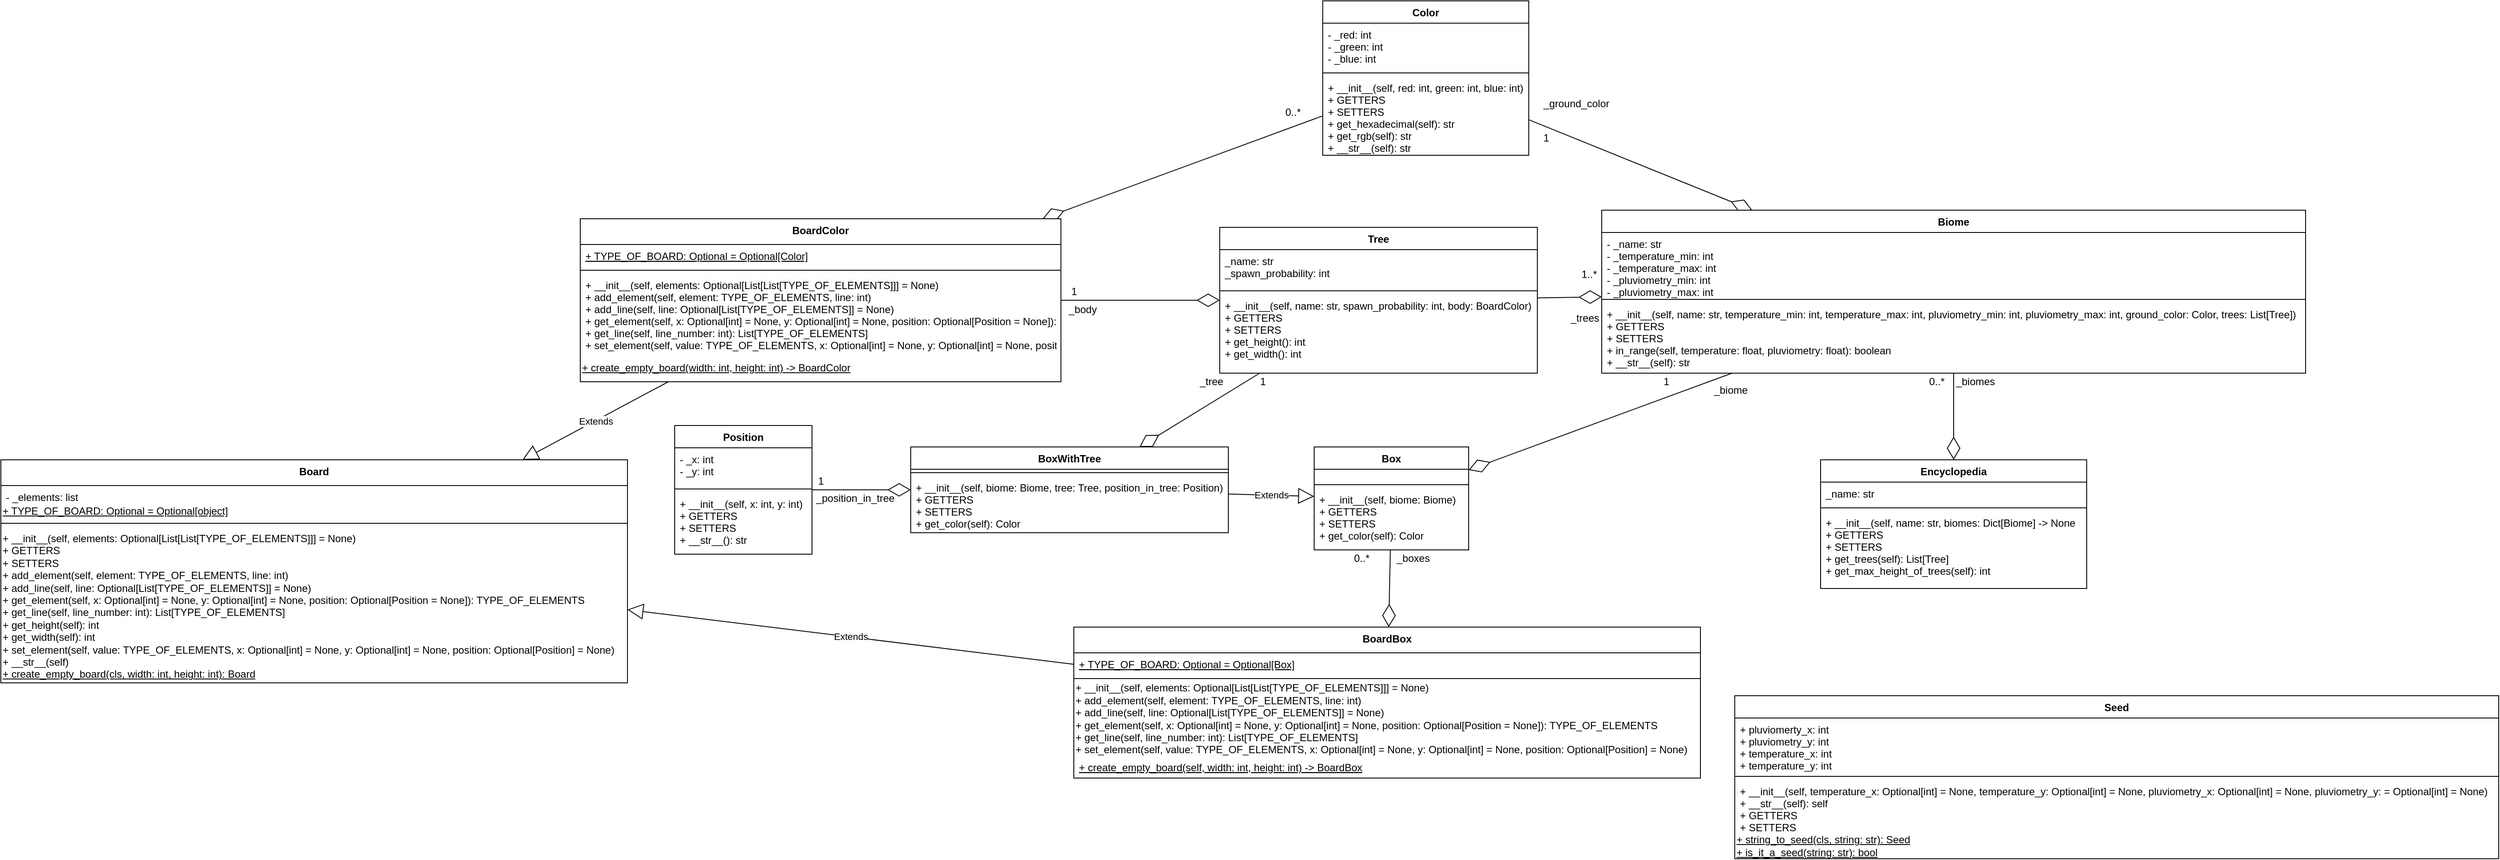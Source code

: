 <mxfile version="13.6.2" type="device"><diagram id="C8whWWGRZkC2s8Ugzqs-" name="Page-1"><mxGraphModel dx="4031" dy="1614" grid="1" gridSize="10" guides="1" tooltips="1" connect="1" arrows="1" fold="1" page="0" pageScale="1" pageWidth="827" pageHeight="1169" math="0" shadow="0"><root><mxCell id="0"/><mxCell id="1" parent="0"/><mxCell id="tSxRDudtPRZctdTpGKeW-9" value="" style="endArrow=diamondThin;endFill=0;endSize=24;html=1;" parent="1" source="tSxRDudtPRZctdTpGKeW-26" target="tSxRDudtPRZctdTpGKeW-5" edge="1"><mxGeometry width="160" relative="1" as="geometry"><mxPoint x="40" y="163.098" as="sourcePoint"/><mxPoint x="80" y="340" as="targetPoint"/></mxGeometry></mxCell><mxCell id="tSxRDudtPRZctdTpGKeW-10" value="1..*" style="text;html=1;align=center;verticalAlign=middle;resizable=0;points=[];autosize=1;" parent="1" vertex="1"><mxGeometry x="145" y="149" width="30" height="20" as="geometry"/></mxCell><mxCell id="tSxRDudtPRZctdTpGKeW-11" value="_trees" style="text;html=1;align=center;verticalAlign=middle;resizable=0;points=[];autosize=1;" parent="1" vertex="1"><mxGeometry x="130" y="200" width="50" height="20" as="geometry"/></mxCell><mxCell id="tSxRDudtPRZctdTpGKeW-19" value="" style="endArrow=diamondThin;endFill=0;endSize=24;html=1;" parent="1" source="tSxRDudtPRZctdTpGKeW-5" target="tSxRDudtPRZctdTpGKeW-12" edge="1"><mxGeometry width="160" relative="1" as="geometry"><mxPoint x="180" y="309.998" as="sourcePoint"/><mxPoint x="340" y="311.949" as="targetPoint"/></mxGeometry></mxCell><mxCell id="tSxRDudtPRZctdTpGKeW-20" value="_biomes" style="text;html=1;align=center;verticalAlign=middle;resizable=0;points=[];autosize=1;" parent="1" vertex="1"><mxGeometry x="580" y="274" width="60" height="20" as="geometry"/></mxCell><mxCell id="tSxRDudtPRZctdTpGKeW-21" value="0..*" style="text;html=1;align=center;verticalAlign=middle;resizable=0;points=[];autosize=1;" parent="1" vertex="1"><mxGeometry x="550" y="274" width="30" height="20" as="geometry"/></mxCell><mxCell id="tSxRDudtPRZctdTpGKeW-34" value="" style="endArrow=diamondThin;endFill=0;endSize=24;html=1;" parent="1" source="tSxRDudtPRZctdTpGKeW-30" target="tSxRDudtPRZctdTpGKeW-5" edge="1"><mxGeometry width="160" relative="1" as="geometry"><mxPoint x="10" y="70" as="sourcePoint"/><mxPoint x="170" y="70" as="targetPoint"/></mxGeometry></mxCell><mxCell id="tSxRDudtPRZctdTpGKeW-35" value="_ground_color" style="text;html=1;align=center;verticalAlign=middle;resizable=0;points=[];autosize=1;" parent="1" vertex="1"><mxGeometry x="100" y="-50" width="90" height="20" as="geometry"/></mxCell><mxCell id="tSxRDudtPRZctdTpGKeW-36" value="1" style="text;html=1;align=center;verticalAlign=middle;resizable=0;points=[];autosize=1;" parent="1" vertex="1"><mxGeometry x="100" y="-10" width="20" height="20" as="geometry"/></mxCell><mxCell id="tSxRDudtPRZctdTpGKeW-37" value="" style="endArrow=diamondThin;endFill=0;endSize=24;html=1;" parent="1" source="tSxRDudtPRZctdTpGKeW-30" target="xJdrUhEiBWuhwlC6Hji2-2" edge="1"><mxGeometry width="160" relative="1" as="geometry"><mxPoint x="30" y="90" as="sourcePoint"/><mxPoint x="190" y="90" as="targetPoint"/></mxGeometry></mxCell><mxCell id="tSxRDudtPRZctdTpGKeW-38" value="_body" style="text;html=1;align=center;verticalAlign=middle;resizable=0;points=[];autosize=1;" parent="1" vertex="1"><mxGeometry x="-455" y="190" width="50" height="20" as="geometry"/></mxCell><mxCell id="tSxRDudtPRZctdTpGKeW-39" value="0..*" style="text;html=1;align=center;verticalAlign=middle;resizable=0;points=[];autosize=1;" parent="1" vertex="1"><mxGeometry x="-200" y="-40" width="30" height="20" as="geometry"/></mxCell><mxCell id="tSxRDudtPRZctdTpGKeW-40" value="" style="endArrow=diamondThin;endFill=0;endSize=24;html=1;" parent="1" source="tSxRDudtPRZctdTpGKeW-5" target="tSxRDudtPRZctdTpGKeW-22" edge="1"><mxGeometry width="160" relative="1" as="geometry"><mxPoint x="65" y="290" as="sourcePoint"/><mxPoint x="225" y="290" as="targetPoint"/></mxGeometry></mxCell><mxCell id="tSxRDudtPRZctdTpGKeW-41" value="_biome" style="text;html=1;align=center;verticalAlign=middle;resizable=0;points=[];autosize=1;" parent="1" vertex="1"><mxGeometry x="300" y="284" width="50" height="20" as="geometry"/></mxCell><mxCell id="tSxRDudtPRZctdTpGKeW-42" value="1" style="text;html=1;align=center;verticalAlign=middle;resizable=0;points=[];autosize=1;" parent="1" vertex="1"><mxGeometry x="240" y="274" width="20" height="20" as="geometry"/></mxCell><mxCell id="tSxRDudtPRZctdTpGKeW-43" value="" style="endArrow=diamondThin;endFill=0;endSize=24;html=1;" parent="1" source="tSxRDudtPRZctdTpGKeW-26" target="kUHXdceBuxzBcF5JBVnF-21" edge="1"><mxGeometry width="160" relative="1" as="geometry"><mxPoint x="120" y="290" as="sourcePoint"/><mxPoint x="280" y="290" as="targetPoint"/></mxGeometry></mxCell><mxCell id="tSxRDudtPRZctdTpGKeW-44" value="_tree" style="text;html=1;align=center;verticalAlign=middle;resizable=0;points=[];autosize=1;" parent="1" vertex="1"><mxGeometry x="-300" y="274" width="40" height="20" as="geometry"/></mxCell><mxCell id="tSxRDudtPRZctdTpGKeW-45" value="1" style="text;html=1;align=center;verticalAlign=middle;resizable=0;points=[];autosize=1;" parent="1" vertex="1"><mxGeometry x="-230" y="274" width="20" height="20" as="geometry"/></mxCell><mxCell id="zA5OHEeaOckEQdmFBA_A-12" value="" style="endArrow=diamondThin;endFill=0;endSize=24;html=1;" parent="1" source="tSxRDudtPRZctdTpGKeW-22" target="zA5OHEeaOckEQdmFBA_A-1" edge="1"><mxGeometry width="160" relative="1" as="geometry"><mxPoint x="-130" y="620" as="sourcePoint"/><mxPoint x="-60" y="640" as="targetPoint"/></mxGeometry></mxCell><mxCell id="2" value="_boxes" style="text;html=1;align=center;verticalAlign=middle;resizable=0;points=[];autosize=1;" parent="1" vertex="1"><mxGeometry x="-70" y="480" width="50" height="20" as="geometry"/></mxCell><mxCell id="zA5OHEeaOckEQdmFBA_A-13" value="0..*" style="text;html=1;align=center;verticalAlign=middle;resizable=0;points=[];autosize=1;" parent="1" vertex="1"><mxGeometry x="-120" y="480" width="30" height="20" as="geometry"/></mxCell><mxCell id="kUHXdceBuxzBcF5JBVnF-20" value="Extends" style="endArrow=block;endSize=16;endFill=0;html=1;" parent="1" source="zA5OHEeaOckEQdmFBA_A-1" target="kUHXdceBuxzBcF5JBVnF-16" edge="1"><mxGeometry width="160" relative="1" as="geometry"><mxPoint x="-430" y="564.66" as="sourcePoint"/><mxPoint x="-270" y="564.66" as="targetPoint"/></mxGeometry></mxCell><mxCell id="kUHXdceBuxzBcF5JBVnF-25" value="Extends" style="endArrow=block;endSize=16;endFill=0;html=1;" parent="1" source="kUHXdceBuxzBcF5JBVnF-21" target="tSxRDudtPRZctdTpGKeW-22" edge="1"><mxGeometry width="160" relative="1" as="geometry"><mxPoint x="-40" y="530" as="sourcePoint"/><mxPoint x="120" y="530" as="targetPoint"/></mxGeometry></mxCell><mxCell id="xJdrUhEiBWuhwlC6Hji2-6" value="" style="endArrow=diamondThin;endFill=0;endSize=24;html=1;" parent="1" source="xJdrUhEiBWuhwlC6Hji2-2" target="tSxRDudtPRZctdTpGKeW-26" edge="1"><mxGeometry width="160" relative="1" as="geometry"><mxPoint x="-380" y="333.905" as="sourcePoint"/><mxPoint x="-220" y="330.002" as="targetPoint"/></mxGeometry></mxCell><mxCell id="xJdrUhEiBWuhwlC6Hji2-7" value="1" style="text;html=1;align=center;verticalAlign=middle;resizable=0;points=[];autosize=1;" parent="1" vertex="1"><mxGeometry x="-450" y="169" width="20" height="20" as="geometry"/></mxCell><mxCell id="ZjR4sVKAZGM08cdeTKeb-2" value="Extends" style="endArrow=block;endSize=16;endFill=0;html=1;" parent="1" source="xJdrUhEiBWuhwlC6Hji2-2" target="kUHXdceBuxzBcF5JBVnF-16" edge="1"><mxGeometry width="160" relative="1" as="geometry"><mxPoint x="-660" y="315.997" as="sourcePoint"/><mxPoint x="-1020" y="251.997" as="targetPoint"/></mxGeometry></mxCell><mxCell id="tSxRDudtPRZctdTpGKeW-22" value="Box" style="swimlane;fontStyle=1;align=center;verticalAlign=top;childLayout=stackLayout;horizontal=1;startSize=26;horizontalStack=0;resizeParent=1;resizeParentMax=0;resizeLast=0;collapsible=1;marginBottom=0;" parent="1" vertex="1"><mxGeometry x="-160" y="360" width="180" height="120" as="geometry"/></mxCell><mxCell id="tSxRDudtPRZctdTpGKeW-23" value="&#10;" style="text;strokeColor=none;fillColor=none;align=left;verticalAlign=top;spacingLeft=4;spacingRight=4;overflow=hidden;rotatable=0;points=[[0,0.5],[1,0.5]];portConstraint=eastwest;" parent="tSxRDudtPRZctdTpGKeW-22" vertex="1"><mxGeometry y="26" width="180" height="14" as="geometry"/></mxCell><mxCell id="tSxRDudtPRZctdTpGKeW-24" value="" style="line;strokeWidth=1;fillColor=none;align=left;verticalAlign=middle;spacingTop=-1;spacingLeft=3;spacingRight=3;rotatable=0;labelPosition=right;points=[];portConstraint=eastwest;" parent="tSxRDudtPRZctdTpGKeW-22" vertex="1"><mxGeometry y="40" width="180" height="8" as="geometry"/></mxCell><mxCell id="tSxRDudtPRZctdTpGKeW-25" value="+ __init__(self, biome: Biome)&#10;+ GETTERS&#10;+ SETTERS&#10;+ get_color(self): Color" style="text;strokeColor=none;fillColor=none;align=left;verticalAlign=top;spacingLeft=4;spacingRight=4;overflow=hidden;rotatable=0;points=[[0,0.5],[1,0.5]];portConstraint=eastwest;" parent="tSxRDudtPRZctdTpGKeW-22" vertex="1"><mxGeometry y="48" width="180" height="72" as="geometry"/></mxCell><mxCell id="_piUrLG7zyeL2lo5E84F-3" value="" style="endArrow=diamondThin;endFill=0;endSize=24;html=1;" parent="1" source="CmqtOhDd9aw_pAKIg9Tn-6" target="kUHXdceBuxzBcF5JBVnF-21" edge="1"><mxGeometry width="160" relative="1" as="geometry"><mxPoint x="-750" y="416.338" as="sourcePoint"/><mxPoint x="440" y="780.273" as="targetPoint"/></mxGeometry></mxCell><mxCell id="_piUrLG7zyeL2lo5E84F-4" value="_position_in_tree" style="text;html=1;align=center;verticalAlign=middle;resizable=0;points=[];autosize=1;" parent="1" vertex="1"><mxGeometry x="-750" y="410" width="110" height="20" as="geometry"/></mxCell><mxCell id="_piUrLG7zyeL2lo5E84F-5" value="1" style="text;html=1;align=center;verticalAlign=middle;resizable=0;points=[];autosize=1;" parent="1" vertex="1"><mxGeometry x="-745" y="390" width="20" height="20" as="geometry"/></mxCell><mxCell id="kUHXdceBuxzBcF5JBVnF-16" value="Board" style="swimlane;fontStyle=1;align=center;verticalAlign=top;childLayout=stackLayout;horizontal=1;startSize=30;horizontalStack=0;resizeParent=1;resizeParentMax=0;resizeLast=0;collapsible=1;marginBottom=0;" parent="1" vertex="1"><mxGeometry x="-1690" y="375" width="730" height="260" as="geometry"/></mxCell><mxCell id="kUHXdceBuxzBcF5JBVnF-17" value="- _elements: list&#10;" style="text;strokeColor=none;fillColor=none;align=left;verticalAlign=top;spacingLeft=4;spacingRight=4;overflow=hidden;rotatable=0;points=[[0,0.5],[1,0.5]];portConstraint=eastwest;" parent="kUHXdceBuxzBcF5JBVnF-16" vertex="1"><mxGeometry y="30" width="730" height="20" as="geometry"/></mxCell><mxCell id="0BPkuEDEZoVlZgNwRE2_-3" value="&lt;span&gt;&lt;u&gt;+ TYPE_OF_BOARD: Optional = Optional[object]&lt;/u&gt;&lt;/span&gt;" style="text;html=1;strokeColor=none;fillColor=none;align=left;verticalAlign=middle;whiteSpace=wrap;rounded=0;" parent="kUHXdceBuxzBcF5JBVnF-16" vertex="1"><mxGeometry y="50" width="730" height="20" as="geometry"/></mxCell><mxCell id="kUHXdceBuxzBcF5JBVnF-18" value="" style="line;strokeWidth=1;fillColor=none;align=left;verticalAlign=middle;spacingTop=-1;spacingLeft=3;spacingRight=3;rotatable=0;labelPosition=right;points=[];portConstraint=eastwest;" parent="kUHXdceBuxzBcF5JBVnF-16" vertex="1"><mxGeometry y="70" width="730" height="8" as="geometry"/></mxCell><mxCell id="0BPkuEDEZoVlZgNwRE2_-6" value="&lt;div&gt;+ __init__(self, elements: Optional[List[List[TYPE_OF_ELEMENTS]]] = None)&lt;/div&gt;&lt;div&gt;+ GETTERS&lt;/div&gt;&lt;div&gt;+ SETTERS&lt;/div&gt;&lt;div&gt;+ add_element(self, element: TYPE_OF_ELEMENTS, line: int)&lt;/div&gt;&lt;div&gt;+ add_line(self, line: Optional[List[TYPE_OF_ELEMENTS]] = None)&lt;/div&gt;&lt;div&gt;+ get_element(self, x: Optional[int] = None, y: Optional[int] = None, position: Optional[Position = None]): TYPE_OF_ELEMENTS&lt;/div&gt;&lt;div&gt;+ get_line(self, line_number: int): List[TYPE_OF_ELEMENTS]&lt;/div&gt;&lt;div&gt;+ get_height(self): int&lt;/div&gt;&lt;div&gt;+ get_width(self): int&lt;/div&gt;&lt;div&gt;+ set_element(self, value: TYPE_OF_ELEMENTS, x: Optional[int] = None, y: Optional[int] = None, position: Optional[Position] = None)&lt;/div&gt;&lt;div&gt;+ __str__(self)&lt;/div&gt;" style="text;whiteSpace=wrap;html=1;" parent="kUHXdceBuxzBcF5JBVnF-16" vertex="1"><mxGeometry y="78" width="730" height="162" as="geometry"/></mxCell><mxCell id="0BPkuEDEZoVlZgNwRE2_-5" value="&lt;span&gt;&lt;u&gt;+ create_empty_board(cls, width: int, height: int): Board&lt;/u&gt;&lt;/span&gt;" style="text;html=1;strokeColor=none;fillColor=none;align=left;verticalAlign=middle;whiteSpace=wrap;rounded=0;" parent="kUHXdceBuxzBcF5JBVnF-16" vertex="1"><mxGeometry y="240" width="730" height="20" as="geometry"/></mxCell><mxCell id="kUHXdceBuxzBcF5JBVnF-21" value="BoxWithTree" style="swimlane;fontStyle=1;align=center;verticalAlign=top;childLayout=stackLayout;horizontal=1;startSize=26;horizontalStack=0;resizeParent=1;resizeParentMax=0;resizeLast=0;collapsible=1;marginBottom=0;" parent="1" vertex="1"><mxGeometry x="-630" y="360" width="370" height="100" as="geometry"/></mxCell><mxCell id="kUHXdceBuxzBcF5JBVnF-23" value="" style="line;strokeWidth=1;fillColor=none;align=left;verticalAlign=middle;spacingTop=-1;spacingLeft=3;spacingRight=3;rotatable=0;labelPosition=right;points=[];portConstraint=eastwest;" parent="kUHXdceBuxzBcF5JBVnF-21" vertex="1"><mxGeometry y="26" width="370" height="8" as="geometry"/></mxCell><mxCell id="kUHXdceBuxzBcF5JBVnF-24" value="+ __init__(self, biome: Biome, tree: Tree, position_in_tree: Position)&#10;+ GETTERS&#10;+ SETTERS&#10;+ get_color(self): Color" style="text;strokeColor=none;fillColor=none;align=left;verticalAlign=top;spacingLeft=4;spacingRight=4;overflow=hidden;rotatable=0;points=[[0,0.5],[1,0.5]];portConstraint=eastwest;" parent="kUHXdceBuxzBcF5JBVnF-21" vertex="1"><mxGeometry y="34" width="370" height="66" as="geometry"/></mxCell><mxCell id="_piUrLG7zyeL2lo5E84F-12" value="Seed" style="swimlane;fontStyle=1;align=center;verticalAlign=top;childLayout=stackLayout;horizontal=1;startSize=26;horizontalStack=0;resizeParent=1;resizeParentMax=0;resizeLast=0;collapsible=1;marginBottom=0;" parent="1" vertex="1"><mxGeometry x="330" y="650" width="890" height="190" as="geometry"/></mxCell><mxCell id="_piUrLG7zyeL2lo5E84F-13" value="+ pluviomerty_x: int&#10;+ pluviometry_y: int&#10;+ temperature_x: int&#10;+ temperature_y: int" style="text;strokeColor=none;fillColor=none;align=left;verticalAlign=top;spacingLeft=4;spacingRight=4;overflow=hidden;rotatable=0;points=[[0,0.5],[1,0.5]];portConstraint=eastwest;" parent="_piUrLG7zyeL2lo5E84F-12" vertex="1"><mxGeometry y="26" width="890" height="64" as="geometry"/></mxCell><mxCell id="_piUrLG7zyeL2lo5E84F-14" value="" style="line;strokeWidth=1;fillColor=none;align=left;verticalAlign=middle;spacingTop=-1;spacingLeft=3;spacingRight=3;rotatable=0;labelPosition=right;points=[];portConstraint=eastwest;" parent="_piUrLG7zyeL2lo5E84F-12" vertex="1"><mxGeometry y="90" width="890" height="8" as="geometry"/></mxCell><mxCell id="_piUrLG7zyeL2lo5E84F-15" value="+ __init__(self, temperature_x: Optional[int] = None, temperature_y: Optional[int] = None, pluviometry_x: Optional[int] = None, pluviometry_y: = Optional[int] = None)&#10;+ __str__(self): self&#10;+ GETTERS&#10;+ SETTERS&#10;" style="text;strokeColor=none;fillColor=none;align=left;verticalAlign=top;spacingLeft=4;spacingRight=4;overflow=hidden;rotatable=0;points=[[0,0.5],[1,0.5]];portConstraint=eastwest;" parent="_piUrLG7zyeL2lo5E84F-12" vertex="1"><mxGeometry y="98" width="890" height="62" as="geometry"/></mxCell><mxCell id="_piUrLG7zyeL2lo5E84F-16" value="&lt;u&gt;+ string_to_seed(cls, string: str): Seed&lt;br&gt;&lt;div&gt;&lt;u&gt;+ is_it_a_seed(string: str): bool&lt;/u&gt;&lt;/div&gt;&lt;/u&gt;" style="text;html=1;align=left;verticalAlign=middle;resizable=0;points=[];autosize=1;" parent="_piUrLG7zyeL2lo5E84F-12" vertex="1"><mxGeometry y="160" width="890" height="30" as="geometry"/></mxCell><mxCell id="tSxRDudtPRZctdTpGKeW-26" value="Tree" style="swimlane;fontStyle=1;align=center;verticalAlign=top;childLayout=stackLayout;horizontal=1;startSize=26;horizontalStack=0;resizeParent=1;resizeParentMax=0;resizeLast=0;collapsible=1;marginBottom=0;" parent="1" vertex="1"><mxGeometry x="-270" y="104" width="370" height="170" as="geometry"/></mxCell><mxCell id="tSxRDudtPRZctdTpGKeW-27" value="_name: str&#10;_spawn_probability: int" style="text;strokeColor=none;fillColor=none;align=left;verticalAlign=top;spacingLeft=4;spacingRight=4;overflow=hidden;rotatable=0;points=[[0,0.5],[1,0.5]];portConstraint=eastwest;" parent="tSxRDudtPRZctdTpGKeW-26" vertex="1"><mxGeometry y="26" width="370" height="44" as="geometry"/></mxCell><mxCell id="tSxRDudtPRZctdTpGKeW-28" value="" style="line;strokeWidth=1;fillColor=none;align=left;verticalAlign=middle;spacingTop=-1;spacingLeft=3;spacingRight=3;rotatable=0;labelPosition=right;points=[];portConstraint=eastwest;" parent="tSxRDudtPRZctdTpGKeW-26" vertex="1"><mxGeometry y="70" width="370" height="8" as="geometry"/></mxCell><mxCell id="tSxRDudtPRZctdTpGKeW-29" value="+ __init__(self, name: str, spawn_probability: int, body: BoardColor)&#10;+ GETTERS&#10;+ SETTERS&#10;+ get_height(): int&#10;+ get_width(): int&#10;" style="text;strokeColor=none;fillColor=none;align=left;verticalAlign=top;spacingLeft=4;spacingRight=4;overflow=hidden;rotatable=0;points=[[0,0.5],[1,0.5]];portConstraint=eastwest;" parent="tSxRDudtPRZctdTpGKeW-26" vertex="1"><mxGeometry y="78" width="370" height="92" as="geometry"/></mxCell><mxCell id="tSxRDudtPRZctdTpGKeW-12" value="Encyclopedia" style="swimlane;fontStyle=1;align=center;verticalAlign=top;childLayout=stackLayout;horizontal=1;startSize=26;horizontalStack=0;resizeParent=1;resizeParentMax=0;resizeLast=0;collapsible=1;marginBottom=0;" parent="1" vertex="1"><mxGeometry x="430" y="375" width="310" height="150" as="geometry"/></mxCell><mxCell id="tSxRDudtPRZctdTpGKeW-13" value="_name: str" style="text;strokeColor=none;fillColor=none;align=left;verticalAlign=top;spacingLeft=4;spacingRight=4;overflow=hidden;rotatable=0;points=[[0,0.5],[1,0.5]];portConstraint=eastwest;" parent="tSxRDudtPRZctdTpGKeW-12" vertex="1"><mxGeometry y="26" width="310" height="26" as="geometry"/></mxCell><mxCell id="tSxRDudtPRZctdTpGKeW-14" value="" style="line;strokeWidth=1;fillColor=none;align=left;verticalAlign=middle;spacingTop=-1;spacingLeft=3;spacingRight=3;rotatable=0;labelPosition=right;points=[];portConstraint=eastwest;" parent="tSxRDudtPRZctdTpGKeW-12" vertex="1"><mxGeometry y="52" width="310" height="8" as="geometry"/></mxCell><mxCell id="tSxRDudtPRZctdTpGKeW-15" value="+ __init__(self, name: str, biomes: Dict[Biome] -&gt; None&#10;+ GETTERS&#10;+ SETTERS&#10;+ get_trees(self): List[Tree]&#10;+ get_max_height_of_trees(self): int&#10;&#10;" style="text;strokeColor=none;fillColor=none;align=left;verticalAlign=top;spacingLeft=4;spacingRight=4;overflow=hidden;rotatable=0;points=[[0,0.5],[1,0.5]];portConstraint=eastwest;" parent="tSxRDudtPRZctdTpGKeW-12" vertex="1"><mxGeometry y="60" width="310" height="90" as="geometry"/></mxCell><mxCell id="CmqtOhDd9aw_pAKIg9Tn-6" value="Position" style="swimlane;fontStyle=1;align=center;verticalAlign=top;childLayout=stackLayout;horizontal=1;startSize=26;horizontalStack=0;resizeParent=1;resizeParentMax=0;resizeLast=0;collapsible=1;marginBottom=0;" parent="1" vertex="1"><mxGeometry x="-905" y="335" width="160" height="150" as="geometry"/></mxCell><mxCell id="CmqtOhDd9aw_pAKIg9Tn-7" value="- _x: int&#10;- _y: int&#10;" style="text;strokeColor=none;fillColor=none;align=left;verticalAlign=top;spacingLeft=4;spacingRight=4;overflow=hidden;rotatable=0;points=[[0,0.5],[1,0.5]];portConstraint=eastwest;" parent="CmqtOhDd9aw_pAKIg9Tn-6" vertex="1"><mxGeometry y="26" width="160" height="44" as="geometry"/></mxCell><mxCell id="CmqtOhDd9aw_pAKIg9Tn-8" value="" style="line;strokeWidth=1;fillColor=none;align=left;verticalAlign=middle;spacingTop=-1;spacingLeft=3;spacingRight=3;rotatable=0;labelPosition=right;points=[];portConstraint=eastwest;" parent="CmqtOhDd9aw_pAKIg9Tn-6" vertex="1"><mxGeometry y="70" width="160" height="8" as="geometry"/></mxCell><mxCell id="CmqtOhDd9aw_pAKIg9Tn-9" value="+ __init__(self, x: int, y: int)&#10;+ GETTERS&#10;+ SETTERS&#10;+ __str__(): str" style="text;strokeColor=none;fillColor=none;align=left;verticalAlign=top;spacingLeft=4;spacingRight=4;overflow=hidden;rotatable=0;points=[[0,0.5],[1,0.5]];portConstraint=eastwest;" parent="CmqtOhDd9aw_pAKIg9Tn-6" vertex="1"><mxGeometry y="78" width="160" height="72" as="geometry"/></mxCell><mxCell id="tSxRDudtPRZctdTpGKeW-5" value="Biome" style="swimlane;fontStyle=1;align=center;verticalAlign=top;childLayout=stackLayout;horizontal=1;startSize=26;horizontalStack=0;resizeParent=1;resizeParentMax=0;resizeLast=0;collapsible=1;marginBottom=0;" parent="1" vertex="1"><mxGeometry x="175" y="84" width="820" height="190" as="geometry"><mxRectangle x="190" y="84" width="70" height="26" as="alternateBounds"/></mxGeometry></mxCell><mxCell id="tSxRDudtPRZctdTpGKeW-6" value="- _name: str&#10;- _temperature_min: int&#10;- _temperature_max: int&#10;- _pluviometry_min: int&#10;- _pluviometry_max: int" style="text;strokeColor=none;fillColor=none;align=left;verticalAlign=top;spacingLeft=4;spacingRight=4;overflow=hidden;rotatable=0;points=[[0,0.5],[1,0.5]];portConstraint=eastwest;" parent="tSxRDudtPRZctdTpGKeW-5" vertex="1"><mxGeometry y="26" width="820" height="74" as="geometry"/></mxCell><mxCell id="tSxRDudtPRZctdTpGKeW-7" value="" style="line;strokeWidth=1;fillColor=none;align=left;verticalAlign=middle;spacingTop=-1;spacingLeft=3;spacingRight=3;rotatable=0;labelPosition=right;points=[];portConstraint=eastwest;" parent="tSxRDudtPRZctdTpGKeW-5" vertex="1"><mxGeometry y="100" width="820" height="8" as="geometry"/></mxCell><mxCell id="tSxRDudtPRZctdTpGKeW-8" value="+ __init__(self, name: str, temperature_min: int, temperature_max: int, pluviometry_min: int, pluviometry_max: int, ground_color: Color, trees: List[Tree])&#10;+ GETTERS&#10;+ SETTERS&#10;+ in_range(self, temperature: float, pluviometry: float): boolean&#10;+ __str__(self): str&#10;" style="text;strokeColor=none;fillColor=none;align=left;verticalAlign=top;spacingLeft=4;spacingRight=4;overflow=hidden;rotatable=0;points=[[0,0.5],[1,0.5]];portConstraint=eastwest;" parent="tSxRDudtPRZctdTpGKeW-5" vertex="1"><mxGeometry y="108" width="820" height="82" as="geometry"/></mxCell><mxCell id="tSxRDudtPRZctdTpGKeW-30" value="Color" style="swimlane;fontStyle=1;align=center;verticalAlign=top;childLayout=stackLayout;horizontal=1;startSize=26;horizontalStack=0;resizeParent=1;resizeParentMax=0;resizeLast=0;collapsible=1;marginBottom=0;" parent="1" vertex="1"><mxGeometry x="-150" y="-160" width="240" height="180" as="geometry"/></mxCell><mxCell id="tSxRDudtPRZctdTpGKeW-31" value="- _red: int&#10;- _green: int&#10;- _blue: int&#10;" style="text;strokeColor=none;fillColor=none;align=left;verticalAlign=top;spacingLeft=4;spacingRight=4;overflow=hidden;rotatable=0;points=[[0,0.5],[1,0.5]];portConstraint=eastwest;" parent="tSxRDudtPRZctdTpGKeW-30" vertex="1"><mxGeometry y="26" width="240" height="54" as="geometry"/></mxCell><mxCell id="tSxRDudtPRZctdTpGKeW-32" value="" style="line;strokeWidth=1;fillColor=none;align=left;verticalAlign=middle;spacingTop=-1;spacingLeft=3;spacingRight=3;rotatable=0;labelPosition=right;points=[];portConstraint=eastwest;" parent="tSxRDudtPRZctdTpGKeW-30" vertex="1"><mxGeometry y="80" width="240" height="8" as="geometry"/></mxCell><mxCell id="tSxRDudtPRZctdTpGKeW-33" value="+ __init__(self, red: int, green: int, blue: int)&#10;+ GETTERS&#10;+ SETTERS&#10;+ get_hexadecimal(self): str&#10;+ get_rgb(self): str&#10;+ __str__(self): str&#10;" style="text;strokeColor=none;fillColor=none;align=left;verticalAlign=top;spacingLeft=4;spacingRight=4;overflow=hidden;rotatable=0;points=[[0,0.5],[1,0.5]];portConstraint=eastwest;" parent="tSxRDudtPRZctdTpGKeW-30" vertex="1"><mxGeometry y="88" width="240" height="92" as="geometry"/></mxCell><mxCell id="zA5OHEeaOckEQdmFBA_A-1" value="BoardBox" style="swimlane;fontStyle=1;align=center;verticalAlign=top;childLayout=stackLayout;horizontal=1;startSize=30;horizontalStack=0;resizeParent=1;resizeParentMax=0;resizeLast=0;collapsible=1;marginBottom=0;" parent="1" vertex="1"><mxGeometry x="-440" y="570" width="730" height="176" as="geometry"/></mxCell><mxCell id="zA5OHEeaOckEQdmFBA_A-2" value="+ TYPE_OF_BOARD: Optional = Optional[Box]" style="text;strokeColor=none;fillColor=none;align=left;verticalAlign=top;spacingLeft=4;spacingRight=4;overflow=hidden;rotatable=0;points=[[0,0.5],[1,0.5]];portConstraint=eastwest;fontStyle=4" parent="zA5OHEeaOckEQdmFBA_A-1" vertex="1"><mxGeometry y="30" width="730" height="26" as="geometry"/></mxCell><mxCell id="zA5OHEeaOckEQdmFBA_A-3" value="" style="line;strokeWidth=1;fillColor=none;align=left;verticalAlign=middle;spacingTop=-1;spacingLeft=3;spacingRight=3;rotatable=0;labelPosition=right;points=[];portConstraint=eastwest;" parent="zA5OHEeaOckEQdmFBA_A-1" vertex="1"><mxGeometry y="56" width="730" height="8" as="geometry"/></mxCell><mxCell id="0BPkuEDEZoVlZgNwRE2_-8" value="+ __init__(self, elements: Optional[List[List[TYPE_OF_ELEMENTS]]] = None)&lt;br&gt;&lt;div&gt;+ add_element(self, element: TYPE_OF_ELEMENTS, line: int)&lt;/div&gt;&lt;div&gt;+ add_line(self, line: Optional[List[TYPE_OF_ELEMENTS]] = None)&lt;/div&gt;&lt;div&gt;+ get_element(self, x: Optional[int] = None, y: Optional[int] = None, position: Optional[Position = None]): TYPE_OF_ELEMENTS&lt;/div&gt;&lt;div&gt;+ get_line(self, line_number: int): List[TYPE_OF_ELEMENTS]&lt;/div&gt;&lt;div&gt;+ set_element(self, value: TYPE_OF_ELEMENTS, x: Optional[int] = None, y: Optional[int] = None, position: Optional[Position] = None)&lt;br&gt;&lt;/div&gt;" style="text;html=1;strokeColor=none;fillColor=none;align=left;verticalAlign=middle;whiteSpace=wrap;rounded=0;" parent="zA5OHEeaOckEQdmFBA_A-1" vertex="1"><mxGeometry y="64" width="730" height="86" as="geometry"/></mxCell><mxCell id="zA5OHEeaOckEQdmFBA_A-4" value="+ create_empty_board(self, width: int, height: int) -&gt; BoardBox" style="text;strokeColor=none;fillColor=none;align=left;verticalAlign=top;spacingLeft=4;spacingRight=4;overflow=hidden;rotatable=0;points=[[0,0.5],[1,0.5]];portConstraint=eastwest;fontStyle=4" parent="zA5OHEeaOckEQdmFBA_A-1" vertex="1"><mxGeometry y="150" width="730" height="26" as="geometry"/></mxCell><mxCell id="xJdrUhEiBWuhwlC6Hji2-2" value="BoardColor" style="swimlane;fontStyle=1;align=center;verticalAlign=top;childLayout=stackLayout;horizontal=1;startSize=30;horizontalStack=0;resizeParent=1;resizeParentMax=0;resizeLast=0;collapsible=1;marginBottom=0;" parent="1" vertex="1"><mxGeometry x="-1015" y="94" width="560" height="190" as="geometry"/></mxCell><mxCell id="ZjR4sVKAZGM08cdeTKeb-3" value="+ TYPE_OF_BOARD: Optional = Optional[Color]" style="text;strokeColor=none;fillColor=none;align=left;verticalAlign=top;spacingLeft=4;spacingRight=4;overflow=hidden;rotatable=0;points=[[0,0.5],[1,0.5]];portConstraint=eastwest;fontStyle=4" parent="xJdrUhEiBWuhwlC6Hji2-2" vertex="1"><mxGeometry y="30" width="560" height="26" as="geometry"/></mxCell><mxCell id="xJdrUhEiBWuhwlC6Hji2-4" value="" style="line;strokeWidth=1;fillColor=none;align=left;verticalAlign=middle;spacingTop=-1;spacingLeft=3;spacingRight=3;rotatable=0;labelPosition=right;points=[];portConstraint=eastwest;" parent="xJdrUhEiBWuhwlC6Hji2-2" vertex="1"><mxGeometry y="56" width="560" height="8" as="geometry"/></mxCell><mxCell id="xJdrUhEiBWuhwlC6Hji2-5" value="+ __init__(self, elements: Optional[List[List[TYPE_OF_ELEMENTS]]] = None)&#10;+ add_element(self, element: TYPE_OF_ELEMENTS, line: int)&#10;+ add_line(self, line: Optional[List[TYPE_OF_ELEMENTS]] = None)&#10;+ get_element(self, x: Optional[int] = None, y: Optional[int] = None, position: Optional[Position = None]): TYPE_OF_ELEMENTS&#10;+ get_line(self, line_number: int): List[TYPE_OF_ELEMENTS]&#10;+ set_element(self, value: TYPE_OF_ELEMENTS, x: Optional[int] = None, y: Optional[int] = None, position: Optional[Position] = None)&#10;" style="text;strokeColor=none;fillColor=none;align=left;verticalAlign=top;spacingLeft=4;spacingRight=4;overflow=hidden;rotatable=0;points=[[0,0.5],[1,0.5]];portConstraint=eastwest;" parent="xJdrUhEiBWuhwlC6Hji2-2" vertex="1"><mxGeometry y="64" width="560" height="96" as="geometry"/></mxCell><mxCell id="CmqtOhDd9aw_pAKIg9Tn-3" value="&lt;span style=&quot;color: rgb(0 , 0 , 0) ; font-family: &amp;#34;helvetica&amp;#34; ; font-size: 12px ; font-style: normal ; font-weight: 400 ; letter-spacing: normal ; text-align: left ; text-indent: 0px ; text-transform: none ; word-spacing: 0px ; background-color: rgb(255 , 255 , 255) ; display: inline ; float: none&quot;&gt;&lt;u&gt;+ create_empty_board(width: int, height: int) -&amp;gt; BoardColor&lt;/u&gt;&lt;/span&gt;" style="text;whiteSpace=wrap;html=1;" parent="xJdrUhEiBWuhwlC6Hji2-2" vertex="1"><mxGeometry y="160" width="560" height="30" as="geometry"/></mxCell></root></mxGraphModel></diagram></mxfile>